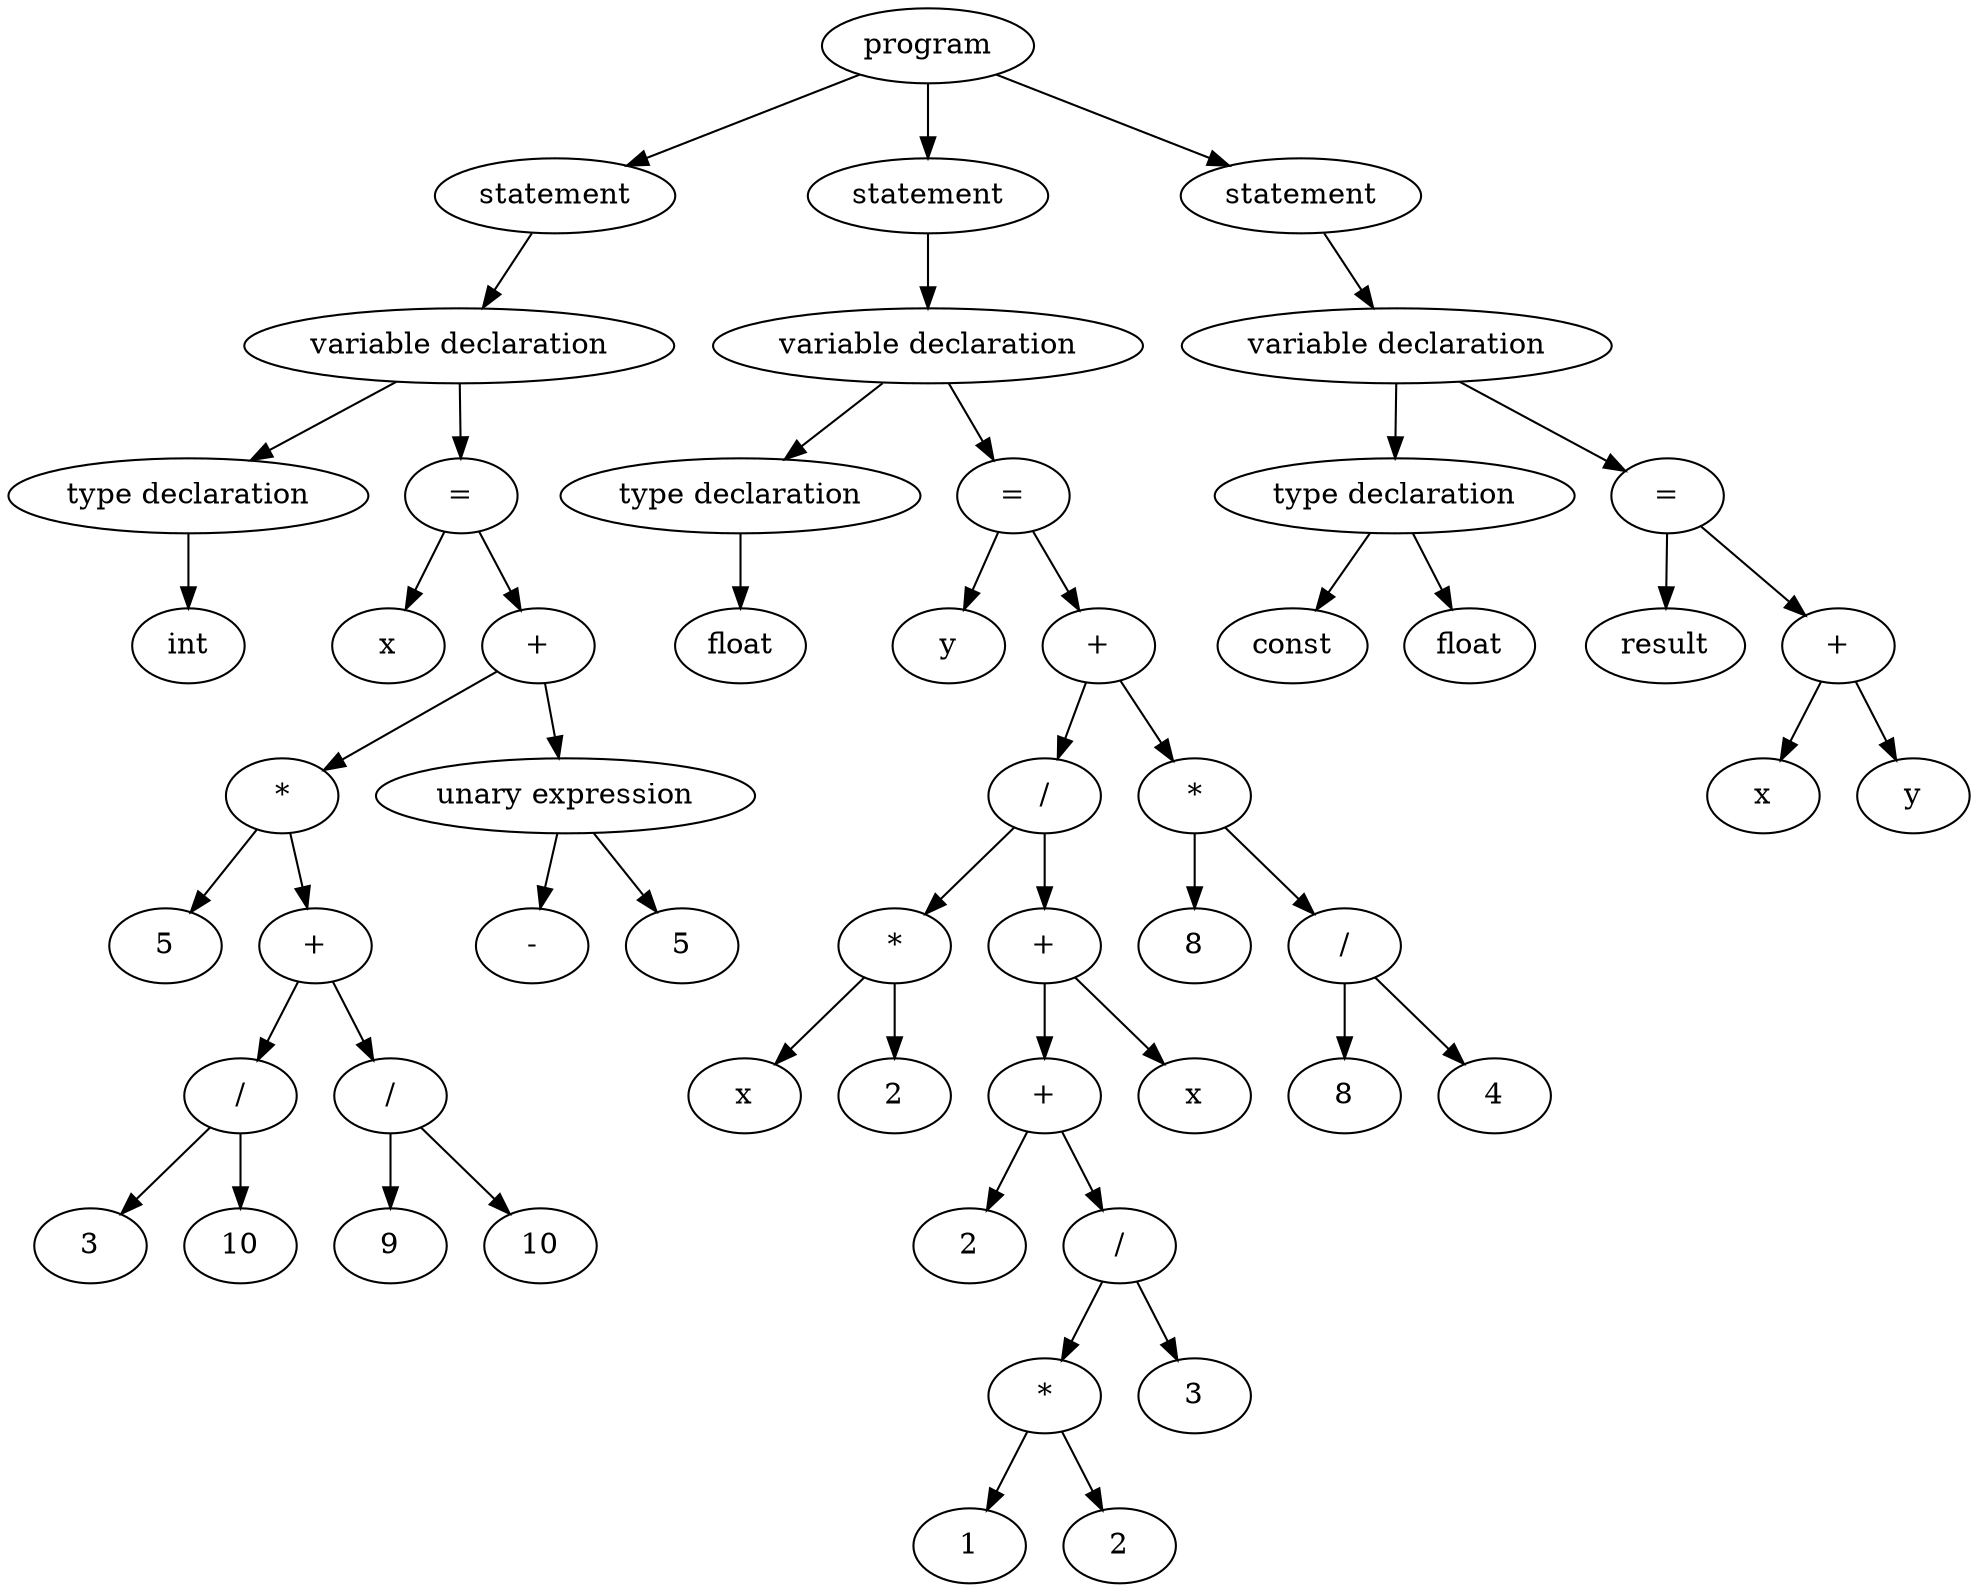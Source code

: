 digraph "Abstract Syntax Tree" {
	139859806813776 [label=int]
	139859806813008 -> 139859806813776
	139859806813008 [label="type declaration"]
	139859806813392 -> 139859806813008
	139859806813584 [label=x]
	139859806812000 -> 139859806813584
	139859806839088 [label=5]
	139859806839280 -> 139859806839088
	139859806840096 [label=3]
	139859806839712 -> 139859806840096
	139859806840288 [label=10]
	139859806839712 -> 139859806840288
	139859806839712 [label="/"]
	139859806839328 -> 139859806839712
	139859806840672 [label=9]
	139859806840384 -> 139859806840672
	139859806840864 [label=10]
	139859806840384 -> 139859806840864
	139859806840384 [label="/"]
	139859806839328 -> 139859806840384
	139859806839328 [label="+"]
	139859806839280 -> 139859806839328
	139859806839280 [label="*"]
	139859806839232 -> 139859806839280
	139859806841152 [label="-"]
	139859806841056 -> 139859806841152
	139859806841440 [label=5]
	139859806841056 -> 139859806841440
	139859806841056 [label="unary expression"]
	139859806839232 -> 139859806841056
	139859806839232 [label="+"]
	139859806812000 -> 139859806839232
	139859806812000 [label="="]
	139859806813392 -> 139859806812000
	139859806813392 [label="variable declaration"]
	139859806812528 -> 139859806813392
	139859806812528 [label=statement]
	139859806812576 -> 139859806812528
	139859806842256 [label=float]
	139859806841920 -> 139859806842256
	139859806841920 [label="type declaration"]
	139859806841680 -> 139859806841920
	139859806842592 [label=y]
	139859806842112 -> 139859806842592
	139859806945824 [label=x]
	139859806945536 -> 139859806945824
	139859806946016 [label=2]
	139859806945536 -> 139859806946016
	139859806945536 [label="*"]
	139859806945344 -> 139859806945536
	139859806946592 [label=2]
	139859806946304 -> 139859806946592
	139859806947168 [label=1]
	139859806946880 -> 139859806947168
	139859806947360 [label=2]
	139859806946880 -> 139859806947360
	139859806946880 [label="*"]
	139859806946688 -> 139859806946880
	139859806947552 [label=3]
	139859806946688 -> 139859806947552
	139859806946688 [label="/"]
	139859806946304 -> 139859806946688
	139859806946304 [label="+"]
	139859806946112 -> 139859806946304
	139859806947744 [label=x]
	139859806946112 -> 139859806947744
	139859806946112 [label="+"]
	139859806945344 -> 139859806946112
	139859806945344 [label="/"]
	139859806842688 -> 139859806945344
	139859806948128 [label=8]
	139859806947840 -> 139859806948128
	139859806948512 [label=8]
	139859806948224 -> 139859806948512
	139859806948704 [label=4]
	139859806948224 -> 139859806948704
	139859806948224 [label="/"]
	139859806947840 -> 139859806948224
	139859806947840 [label="*"]
	139859806842688 -> 139859806947840
	139859806842688 [label="+"]
	139859806842112 -> 139859806842688
	139859806842112 [label="="]
	139859806841680 -> 139859806842112
	139859806841680 [label="variable declaration"]
	139859806841248 -> 139859806841680
	139859806841248 [label=statement]
	139859806812576 -> 139859806841248
	139859806953680 [label=const]
	139859806949184 -> 139859806953680
	139859806953872 [label=float]
	139859806949184 -> 139859806953872
	139859806949184 [label="type declaration"]
	139859806948944 -> 139859806949184
	139859806954208 [label=result]
	139859806953536 -> 139859806954208
	139859806954592 [label=x]
	139859806954304 -> 139859806954592
	139859806954784 [label=y]
	139859806954304 -> 139859806954784
	139859806954304 [label="+"]
	139859806953536 -> 139859806954304
	139859806953536 [label="="]
	139859806948944 -> 139859806953536
	139859806948944 [label="variable declaration"]
	139859806948320 -> 139859806948944
	139859806948320 [label=statement]
	139859806812576 -> 139859806948320
	139859806812576 [label=program]
}
